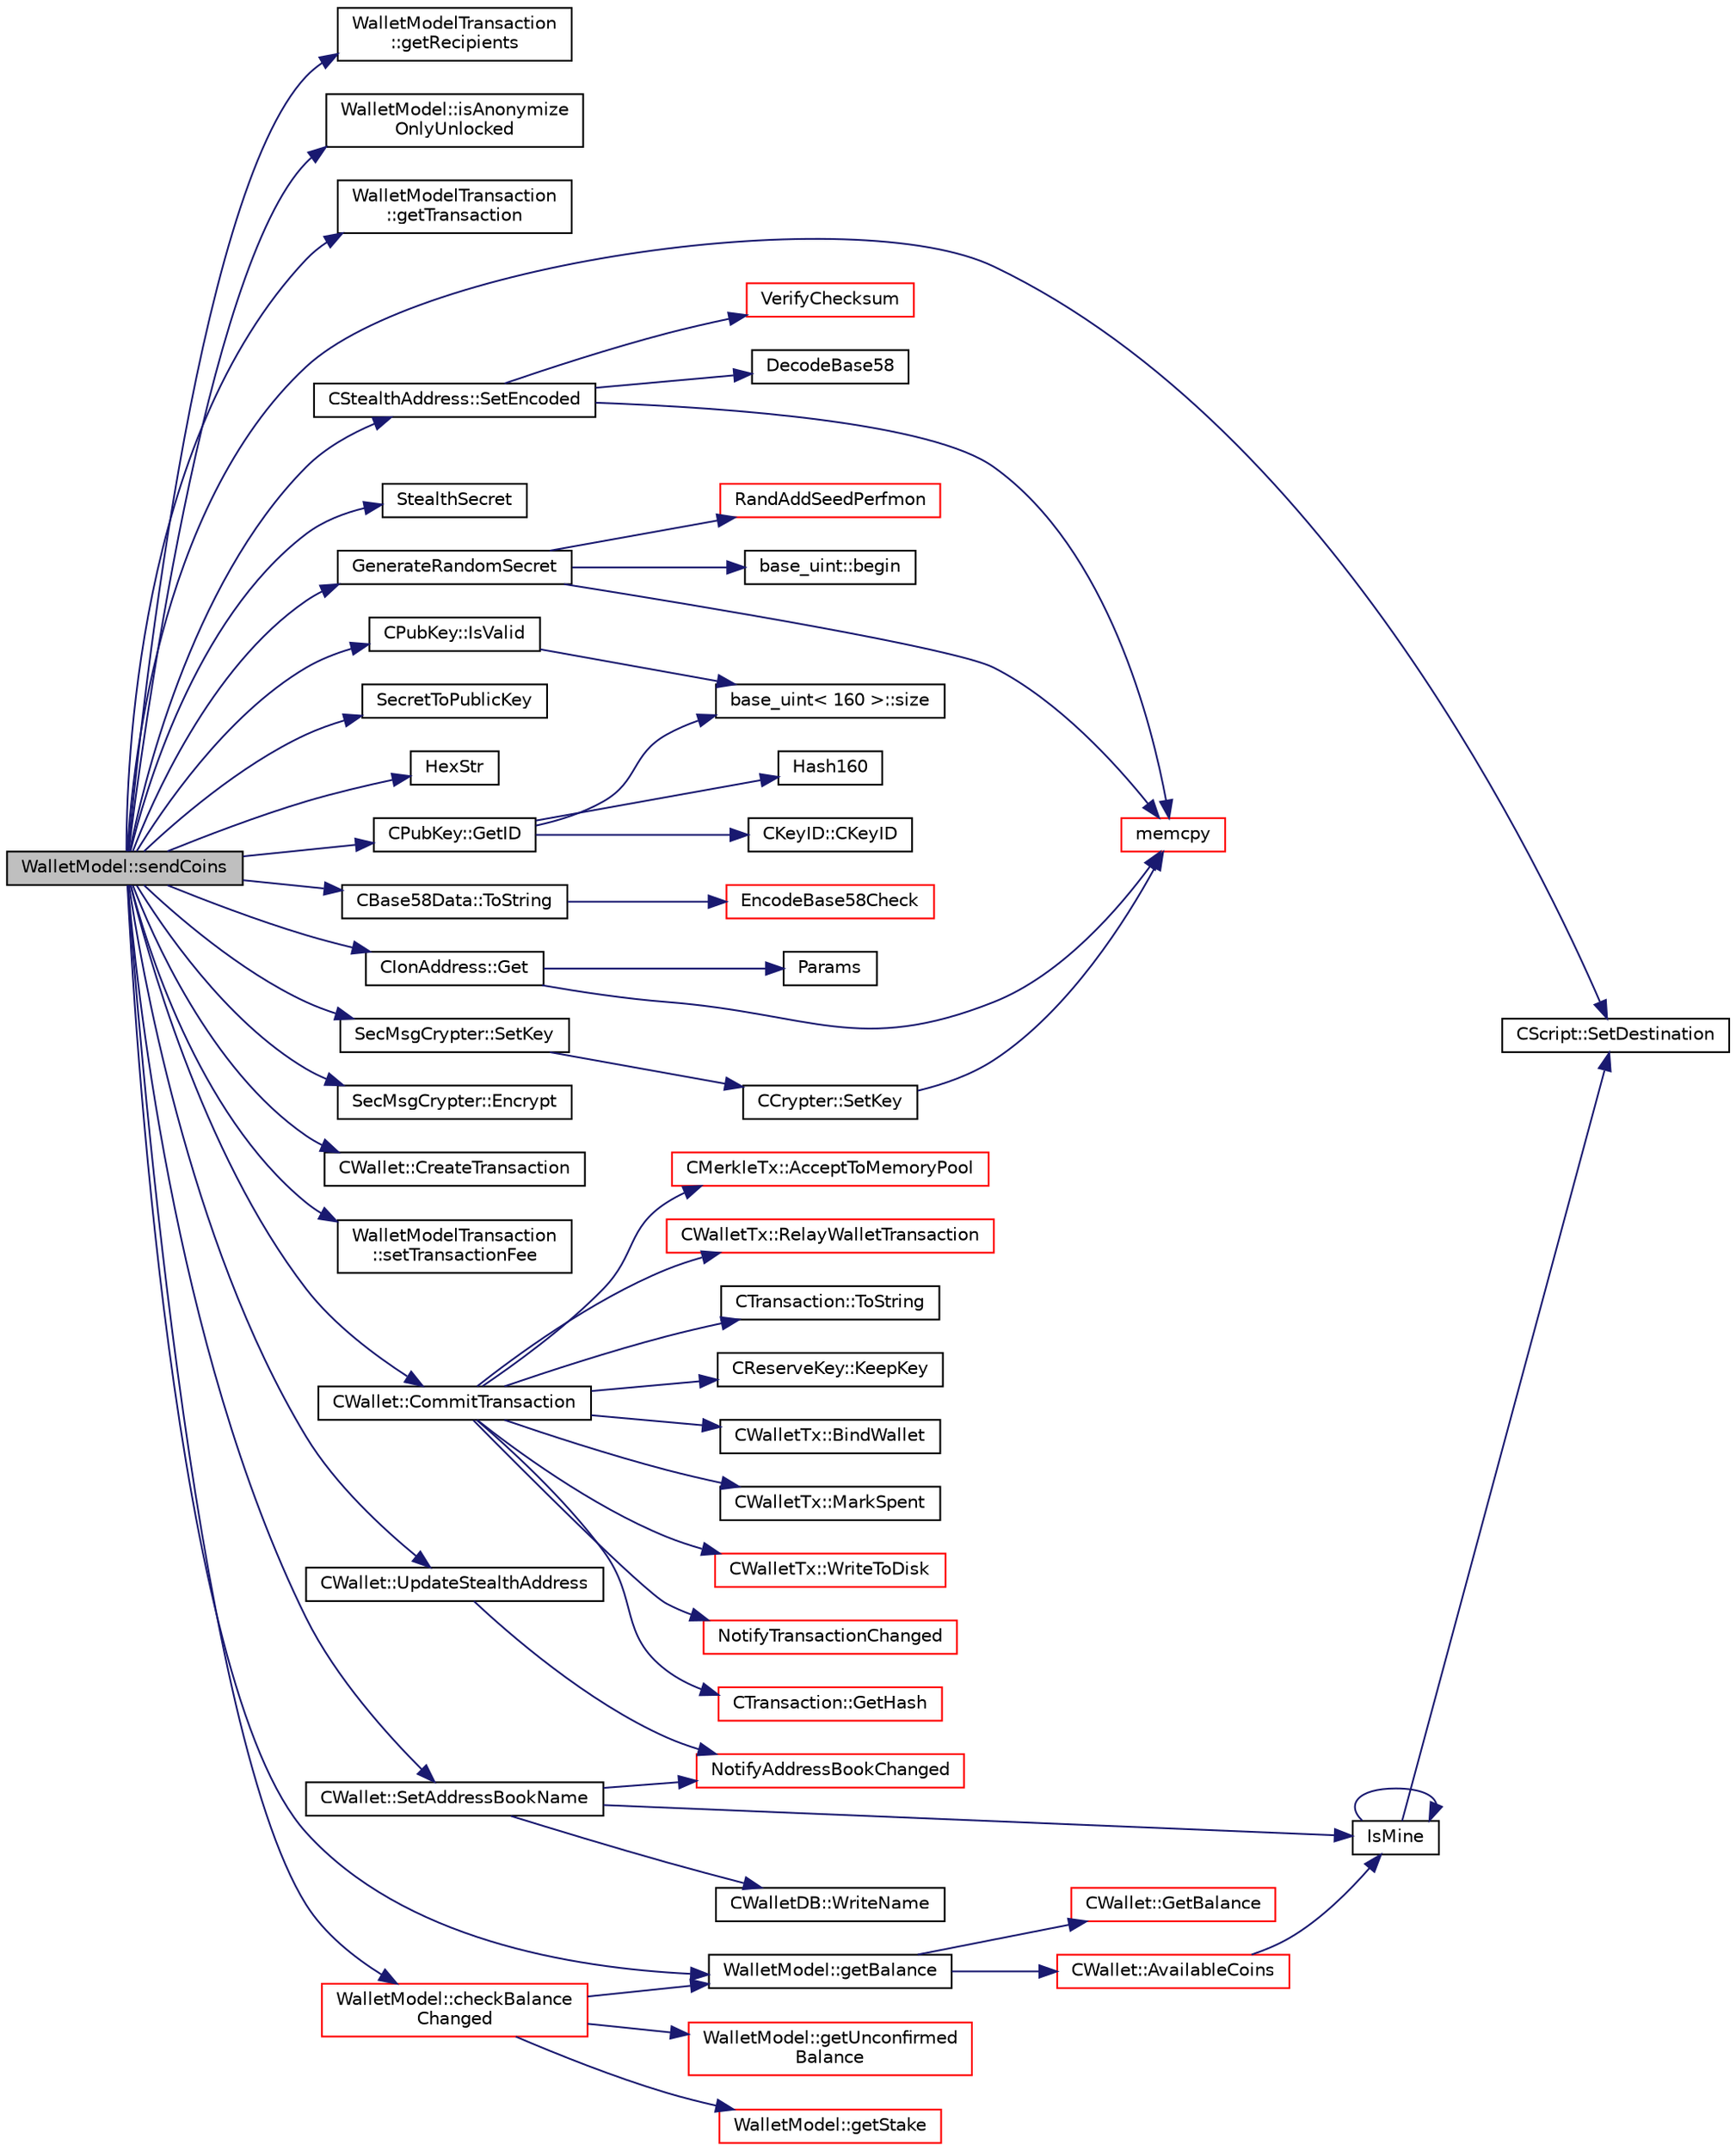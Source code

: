 digraph "WalletModel::sendCoins"
{
  edge [fontname="Helvetica",fontsize="10",labelfontname="Helvetica",labelfontsize="10"];
  node [fontname="Helvetica",fontsize="10",shape=record];
  rankdir="LR";
  Node1297 [label="WalletModel::sendCoins",height=0.2,width=0.4,color="black", fillcolor="grey75", style="filled", fontcolor="black"];
  Node1297 -> Node1298 [color="midnightblue",fontsize="10",style="solid",fontname="Helvetica"];
  Node1298 [label="WalletModelTransaction\l::getRecipients",height=0.2,width=0.4,color="black", fillcolor="white", style="filled",URL="$d2/d99/class_wallet_model_transaction.html#a477180740c53bbbaed217faec2ccb8fa"];
  Node1297 -> Node1299 [color="midnightblue",fontsize="10",style="solid",fontname="Helvetica"];
  Node1299 [label="WalletModel::isAnonymize\lOnlyUnlocked",height=0.2,width=0.4,color="black", fillcolor="white", style="filled",URL="$d4/d27/class_wallet_model.html#ad170da7fccb70726a4527d67c8f26340"];
  Node1297 -> Node1300 [color="midnightblue",fontsize="10",style="solid",fontname="Helvetica"];
  Node1300 [label="WalletModelTransaction\l::getTransaction",height=0.2,width=0.4,color="black", fillcolor="white", style="filled",URL="$d2/d99/class_wallet_model_transaction.html#a1db8f14976edf56a7678d9f7b390c0c5"];
  Node1297 -> Node1301 [color="midnightblue",fontsize="10",style="solid",fontname="Helvetica"];
  Node1301 [label="CStealthAddress::SetEncoded",height=0.2,width=0.4,color="black", fillcolor="white", style="filled",URL="$d6/d37/class_c_stealth_address.html#aa3f4655dced125bf698c208b6e7ac4b8"];
  Node1301 -> Node1302 [color="midnightblue",fontsize="10",style="solid",fontname="Helvetica"];
  Node1302 [label="DecodeBase58",height=0.2,width=0.4,color="black", fillcolor="white", style="filled",URL="$db/d9c/base58_8cpp.html#a0f74d1d6e7e982cad4b0e538acea4538",tooltip="Decode a base58-encoded string (psz) into a byte vector (vchRet). "];
  Node1301 -> Node1303 [color="midnightblue",fontsize="10",style="solid",fontname="Helvetica"];
  Node1303 [label="VerifyChecksum",height=0.2,width=0.4,color="red", fillcolor="white", style="filled",URL="$db/d2d/stealth_8cpp.html#a5ff6f6775db5f747f5088c7ef8264b74"];
  Node1301 -> Node1305 [color="midnightblue",fontsize="10",style="solid",fontname="Helvetica"];
  Node1305 [label="memcpy",height=0.2,width=0.4,color="red", fillcolor="white", style="filled",URL="$d5/d9f/glibc__compat_8cpp.html#a0f46826ab0466591e136db24394923cf"];
  Node1297 -> Node1308 [color="midnightblue",fontsize="10",style="solid",fontname="Helvetica"];
  Node1308 [label="GenerateRandomSecret",height=0.2,width=0.4,color="black", fillcolor="white", style="filled",URL="$db/d2d/stealth_8cpp.html#ab09bf0ded4faa17a866c79087b0b20a8"];
  Node1308 -> Node1309 [color="midnightblue",fontsize="10",style="solid",fontname="Helvetica"];
  Node1309 [label="RandAddSeedPerfmon",height=0.2,width=0.4,color="red", fillcolor="white", style="filled",URL="$df/d2d/util_8cpp.html#a786af12a87491f8dc24351d93b9833b6"];
  Node1308 -> Node1323 [color="midnightblue",fontsize="10",style="solid",fontname="Helvetica"];
  Node1323 [label="base_uint::begin",height=0.2,width=0.4,color="black", fillcolor="white", style="filled",URL="$da/df7/classbase__uint.html#aaa32054bf4e8fbb31d54a75f6065174d"];
  Node1308 -> Node1305 [color="midnightblue",fontsize="10",style="solid",fontname="Helvetica"];
  Node1297 -> Node1324 [color="midnightblue",fontsize="10",style="solid",fontname="Helvetica"];
  Node1324 [label="StealthSecret",height=0.2,width=0.4,color="black", fillcolor="white", style="filled",URL="$db/d2d/stealth_8cpp.html#a855232bf5220ad0159c57e75887a60db"];
  Node1297 -> Node1325 [color="midnightblue",fontsize="10",style="solid",fontname="Helvetica"];
  Node1325 [label="CPubKey::IsValid",height=0.2,width=0.4,color="black", fillcolor="white", style="filled",URL="$da/d4e/class_c_pub_key.html#a4fa94293cf8577fd039b9a133f6c7f30"];
  Node1325 -> Node1326 [color="midnightblue",fontsize="10",style="solid",fontname="Helvetica"];
  Node1326 [label="base_uint\< 160 \>::size",height=0.2,width=0.4,color="black", fillcolor="white", style="filled",URL="$da/df7/classbase__uint.html#a1f49b034e686269601ea89b0319b8004"];
  Node1297 -> Node1327 [color="midnightblue",fontsize="10",style="solid",fontname="Helvetica"];
  Node1327 [label="CPubKey::GetID",height=0.2,width=0.4,color="black", fillcolor="white", style="filled",URL="$da/d4e/class_c_pub_key.html#a2675f7e6f72eff68e7a5227289feb021"];
  Node1327 -> Node1328 [color="midnightblue",fontsize="10",style="solid",fontname="Helvetica"];
  Node1328 [label="CKeyID::CKeyID",height=0.2,width=0.4,color="black", fillcolor="white", style="filled",URL="$dd/d88/class_c_key_i_d.html#a01dbd3c37820a2ffe89d106c6a7cf53d"];
  Node1327 -> Node1329 [color="midnightblue",fontsize="10",style="solid",fontname="Helvetica"];
  Node1329 [label="Hash160",height=0.2,width=0.4,color="black", fillcolor="white", style="filled",URL="$db/dfb/hash_8h.html#a4490f70ddae16e9e48460a0416a48a6b"];
  Node1327 -> Node1326 [color="midnightblue",fontsize="10",style="solid",fontname="Helvetica"];
  Node1297 -> Node1330 [color="midnightblue",fontsize="10",style="solid",fontname="Helvetica"];
  Node1330 [label="SecretToPublicKey",height=0.2,width=0.4,color="black", fillcolor="white", style="filled",URL="$db/d2d/stealth_8cpp.html#a002000940ba18203d651e6d83164c0e7"];
  Node1297 -> Node1331 [color="midnightblue",fontsize="10",style="solid",fontname="Helvetica"];
  Node1331 [label="HexStr",height=0.2,width=0.4,color="black", fillcolor="white", style="filled",URL="$d8/d3c/util_8h.html#ace13a819ca4e98c22847d26b3b357e75"];
  Node1297 -> Node1332 [color="midnightblue",fontsize="10",style="solid",fontname="Helvetica"];
  Node1332 [label="CBase58Data::ToString",height=0.2,width=0.4,color="black", fillcolor="white", style="filled",URL="$d2/d08/class_c_base58_data.html#a7dc91af403ca02694b3247b15604e220"];
  Node1332 -> Node1333 [color="midnightblue",fontsize="10",style="solid",fontname="Helvetica"];
  Node1333 [label="EncodeBase58Check",height=0.2,width=0.4,color="red", fillcolor="white", style="filled",URL="$db/d9c/base58_8cpp.html#ace9a5807ee51604f33044339f073ec76",tooltip="Encode a byte vector into a base58-encoded string, including checksum. "];
  Node1297 -> Node1336 [color="midnightblue",fontsize="10",style="solid",fontname="Helvetica"];
  Node1336 [label="CScript::SetDestination",height=0.2,width=0.4,color="black", fillcolor="white", style="filled",URL="$d9/d4b/class_c_script.html#ad1b5a9077241aa06116040c4f1b7c31e"];
  Node1297 -> Node1337 [color="midnightblue",fontsize="10",style="solid",fontname="Helvetica"];
  Node1337 [label="CIonAddress::Get",height=0.2,width=0.4,color="black", fillcolor="white", style="filled",URL="$d1/de4/class_c_ion_address.html#aa70f9899f0a3cf37e4a87483db5cf99d"];
  Node1337 -> Node1305 [color="midnightblue",fontsize="10",style="solid",fontname="Helvetica"];
  Node1337 -> Node1318 [color="midnightblue",fontsize="10",style="solid",fontname="Helvetica"];
  Node1318 [label="Params",height=0.2,width=0.4,color="black", fillcolor="white", style="filled",URL="$df/dbf/chainparams_8cpp.html#ace5c5b706d71a324a417dd2db394fd4a",tooltip="Return the currently selected parameters. "];
  Node1297 -> Node1338 [color="midnightblue",fontsize="10",style="solid",fontname="Helvetica"];
  Node1338 [label="SecMsgCrypter::SetKey",height=0.2,width=0.4,color="black", fillcolor="white", style="filled",URL="$dc/dd6/class_sec_msg_crypter.html#a16056670b845c1e9fc28232feee9efd5"];
  Node1338 -> Node1339 [color="midnightblue",fontsize="10",style="solid",fontname="Helvetica"];
  Node1339 [label="CCrypter::SetKey",height=0.2,width=0.4,color="black", fillcolor="white", style="filled",URL="$d7/d89/class_c_crypter.html#a0d948dd4796e2420e1dd9c1ddbf7974e"];
  Node1339 -> Node1305 [color="midnightblue",fontsize="10",style="solid",fontname="Helvetica"];
  Node1297 -> Node1340 [color="midnightblue",fontsize="10",style="solid",fontname="Helvetica"];
  Node1340 [label="SecMsgCrypter::Encrypt",height=0.2,width=0.4,color="black", fillcolor="white", style="filled",URL="$dc/dd6/class_sec_msg_crypter.html#abcd38cca1e7e04486ea959d71465da09"];
  Node1297 -> Node1341 [color="midnightblue",fontsize="10",style="solid",fontname="Helvetica"];
  Node1341 [label="CWallet::CreateTransaction",height=0.2,width=0.4,color="black", fillcolor="white", style="filled",URL="$d2/de5/class_c_wallet.html#ad4f28aa4693c0d77a902b3b18de73d32"];
  Node1297 -> Node1342 [color="midnightblue",fontsize="10",style="solid",fontname="Helvetica"];
  Node1342 [label="WalletModelTransaction\l::setTransactionFee",height=0.2,width=0.4,color="black", fillcolor="white", style="filled",URL="$d2/d99/class_wallet_model_transaction.html#a1a5d5ee7f676a90b9e0bfc9f2b452c44"];
  Node1297 -> Node1343 [color="midnightblue",fontsize="10",style="solid",fontname="Helvetica"];
  Node1343 [label="WalletModel::getBalance",height=0.2,width=0.4,color="black", fillcolor="white", style="filled",URL="$d4/d27/class_wallet_model.html#a4d2cb225a19b89c64f4b5d81faf89beb"];
  Node1343 -> Node1344 [color="midnightblue",fontsize="10",style="solid",fontname="Helvetica"];
  Node1344 [label="CWallet::AvailableCoins",height=0.2,width=0.4,color="red", fillcolor="white", style="filled",URL="$d2/de5/class_c_wallet.html#a0f950dede91de2be32ea8c43a40469ab"];
  Node1344 -> Node1351 [color="midnightblue",fontsize="10",style="solid",fontname="Helvetica"];
  Node1351 [label="IsMine",height=0.2,width=0.4,color="black", fillcolor="white", style="filled",URL="$dd/d0f/script_8cpp.html#adc59cf67d903c1ba1ef225561b85bfce"];
  Node1351 -> Node1336 [color="midnightblue",fontsize="10",style="solid",fontname="Helvetica"];
  Node1351 -> Node1351 [color="midnightblue",fontsize="10",style="solid",fontname="Helvetica"];
  Node1343 -> Node1363 [color="midnightblue",fontsize="10",style="solid",fontname="Helvetica"];
  Node1363 [label="CWallet::GetBalance",height=0.2,width=0.4,color="red", fillcolor="white", style="filled",URL="$d2/de5/class_c_wallet.html#aa6522c2833bc0a84d216cf102b51ba05"];
  Node1297 -> Node1367 [color="midnightblue",fontsize="10",style="solid",fontname="Helvetica"];
  Node1367 [label="CWallet::CommitTransaction",height=0.2,width=0.4,color="black", fillcolor="white", style="filled",URL="$d2/de5/class_c_wallet.html#aa13fbeaebd271f910a54cc5b82d73fde"];
  Node1367 -> Node1368 [color="midnightblue",fontsize="10",style="solid",fontname="Helvetica"];
  Node1368 [label="CTransaction::ToString",height=0.2,width=0.4,color="black", fillcolor="white", style="filled",URL="$df/d43/class_c_transaction.html#a80370923c3ac828de68919295d5d0659"];
  Node1367 -> Node1369 [color="midnightblue",fontsize="10",style="solid",fontname="Helvetica"];
  Node1369 [label="CReserveKey::KeepKey",height=0.2,width=0.4,color="black", fillcolor="white", style="filled",URL="$d3/d65/class_c_reserve_key.html#a493d06f41ca9571f2a42c8581a3952d8"];
  Node1367 -> Node1370 [color="midnightblue",fontsize="10",style="solid",fontname="Helvetica"];
  Node1370 [label="CWalletTx::BindWallet",height=0.2,width=0.4,color="black", fillcolor="white", style="filled",URL="$d6/d53/class_c_wallet_tx.html#ab0ee7347584bff886dc24b9f63ff023c"];
  Node1367 -> Node1371 [color="midnightblue",fontsize="10",style="solid",fontname="Helvetica"];
  Node1371 [label="CWalletTx::MarkSpent",height=0.2,width=0.4,color="black", fillcolor="white", style="filled",URL="$d6/d53/class_c_wallet_tx.html#af2fc13459e324ad2b3f7c9914d86e7c8"];
  Node1367 -> Node1372 [color="midnightblue",fontsize="10",style="solid",fontname="Helvetica"];
  Node1372 [label="CWalletTx::WriteToDisk",height=0.2,width=0.4,color="red", fillcolor="white", style="filled",URL="$d6/d53/class_c_wallet_tx.html#ada0e71d717dd360faf047de54eef4942"];
  Node1367 -> Node1374 [color="midnightblue",fontsize="10",style="solid",fontname="Helvetica"];
  Node1374 [label="NotifyTransactionChanged",height=0.2,width=0.4,color="red", fillcolor="white", style="filled",URL="$d7/d6a/transactiontablemodel_8cpp.html#a07e9dfe08b758569cb80c2558979c164"];
  Node1367 -> Node1402 [color="midnightblue",fontsize="10",style="solid",fontname="Helvetica"];
  Node1402 [label="CTransaction::GetHash",height=0.2,width=0.4,color="red", fillcolor="white", style="filled",URL="$df/d43/class_c_transaction.html#a0b46d80e82ca324e82c2ce3fc1492bfa"];
  Node1367 -> Node1487 [color="midnightblue",fontsize="10",style="solid",fontname="Helvetica"];
  Node1487 [label="CMerkleTx::AcceptToMemoryPool",height=0.2,width=0.4,color="red", fillcolor="white", style="filled",URL="$d1/dff/class_c_merkle_tx.html#a61126e811a53b941b3efdf5a4e83db90"];
  Node1367 -> Node1489 [color="midnightblue",fontsize="10",style="solid",fontname="Helvetica"];
  Node1489 [label="CWalletTx::RelayWalletTransaction",height=0.2,width=0.4,color="red", fillcolor="white", style="filled",URL="$d6/d53/class_c_wallet_tx.html#aec8c50f3fcde27525485b6cd4a4e19b5"];
  Node1297 -> Node1500 [color="midnightblue",fontsize="10",style="solid",fontname="Helvetica"];
  Node1500 [label="CWallet::UpdateStealthAddress",height=0.2,width=0.4,color="black", fillcolor="white", style="filled",URL="$d2/de5/class_c_wallet.html#ae7ab98f84a9f05da46ca943b8f305c85"];
  Node1500 -> Node1501 [color="midnightblue",fontsize="10",style="solid",fontname="Helvetica"];
  Node1501 [label="NotifyAddressBookChanged",height=0.2,width=0.4,color="red", fillcolor="white", style="filled",URL="$d8/d9b/walletmodel_8cpp.html#ab4e3d5ba1daba2e9a4cdd0d20bf25833"];
  Node1297 -> Node1504 [color="midnightblue",fontsize="10",style="solid",fontname="Helvetica"];
  Node1504 [label="CWallet::SetAddressBookName",height=0.2,width=0.4,color="black", fillcolor="white", style="filled",URL="$d2/de5/class_c_wallet.html#a95d2dd3693db562aa11afbecf33e1276"];
  Node1504 -> Node1501 [color="midnightblue",fontsize="10",style="solid",fontname="Helvetica"];
  Node1504 -> Node1351 [color="midnightblue",fontsize="10",style="solid",fontname="Helvetica"];
  Node1504 -> Node1505 [color="midnightblue",fontsize="10",style="solid",fontname="Helvetica"];
  Node1505 [label="CWalletDB::WriteName",height=0.2,width=0.4,color="black", fillcolor="white", style="filled",URL="$d4/d90/class_c_wallet_d_b.html#ad1b3bce77e9dd6ddd8c668a469c38f0a"];
  Node1297 -> Node1506 [color="midnightblue",fontsize="10",style="solid",fontname="Helvetica"];
  Node1506 [label="WalletModel::checkBalance\lChanged",height=0.2,width=0.4,color="red", fillcolor="white", style="filled",URL="$d4/d27/class_wallet_model.html#adcc4eb8cd71cb4de223621866bb7fb7d"];
  Node1506 -> Node1343 [color="midnightblue",fontsize="10",style="solid",fontname="Helvetica"];
  Node1506 -> Node1507 [color="midnightblue",fontsize="10",style="solid",fontname="Helvetica"];
  Node1507 [label="WalletModel::getStake",height=0.2,width=0.4,color="red", fillcolor="white", style="filled",URL="$d4/d27/class_wallet_model.html#a52610e28004228368104550b2e652872"];
  Node1506 -> Node1509 [color="midnightblue",fontsize="10",style="solid",fontname="Helvetica"];
  Node1509 [label="WalletModel::getUnconfirmed\lBalance",height=0.2,width=0.4,color="red", fillcolor="white", style="filled",URL="$d4/d27/class_wallet_model.html#a5028f20a33e0d17942abeea537916736"];
}
